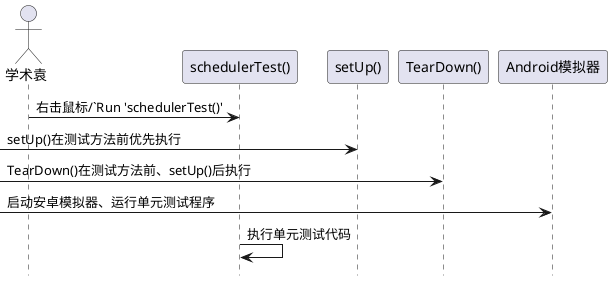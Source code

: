 @startuml
hide footbox
actor 学术袁
学术袁 -> "schedulerTest()" as B: 右击鼠标/`Run 'schedulerTest()'
 -> "setUp()" : setUp()在测试方法前优先执行
 -> "TearDown()": TearDown()在测试方法前、setUp()后执行
 -> "Android模拟器": 启动安卓模拟器、运行单元测试程序
 B -> B : 执行单元测试代码

@enduml